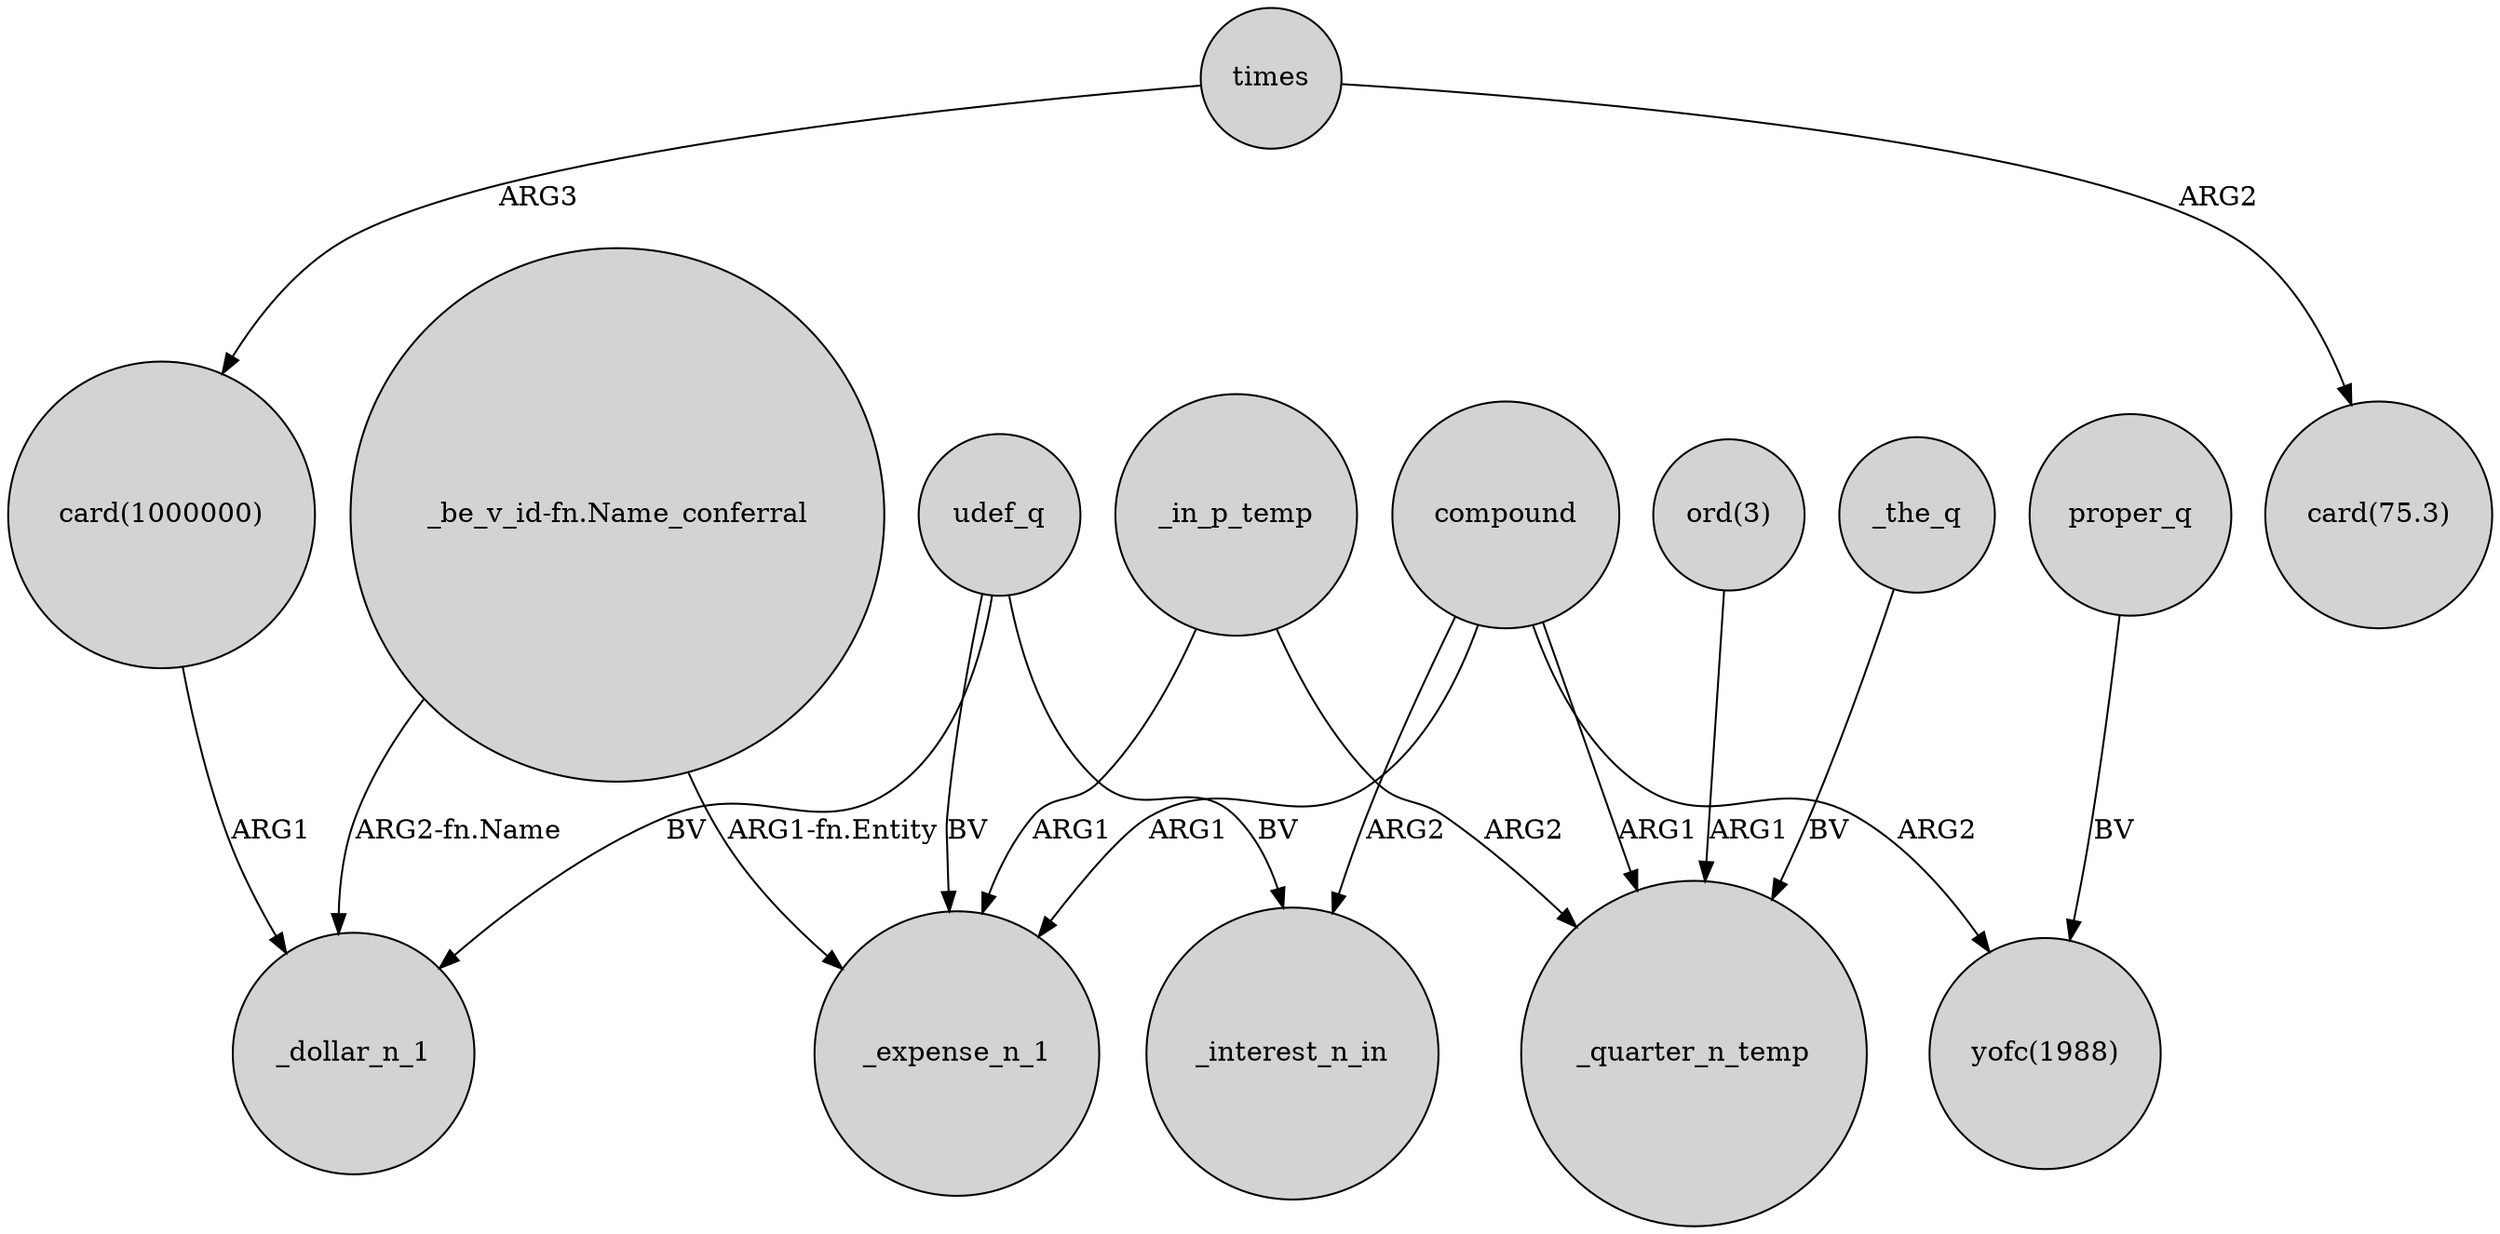digraph {
	node [shape=circle style=filled]
	times -> "card(1000000)" [label=ARG3]
	udef_q -> _interest_n_in [label=BV]
	_in_p_temp -> _quarter_n_temp [label=ARG2]
	compound -> _expense_n_1 [label=ARG1]
	_in_p_temp -> _expense_n_1 [label=ARG1]
	"ord(3)" -> _quarter_n_temp [label=ARG1]
	compound -> "yofc(1988)" [label=ARG2]
	udef_q -> _dollar_n_1 [label=BV]
	proper_q -> "yofc(1988)" [label=BV]
	"card(1000000)" -> _dollar_n_1 [label=ARG1]
	compound -> _quarter_n_temp [label=ARG1]
	"_be_v_id-fn.Name_conferral" -> _dollar_n_1 [label="ARG2-fn.Name"]
	udef_q -> _expense_n_1 [label=BV]
	times -> "card(75.3)" [label=ARG2]
	compound -> _interest_n_in [label=ARG2]
	_the_q -> _quarter_n_temp [label=BV]
	"_be_v_id-fn.Name_conferral" -> _expense_n_1 [label="ARG1-fn.Entity"]
}

